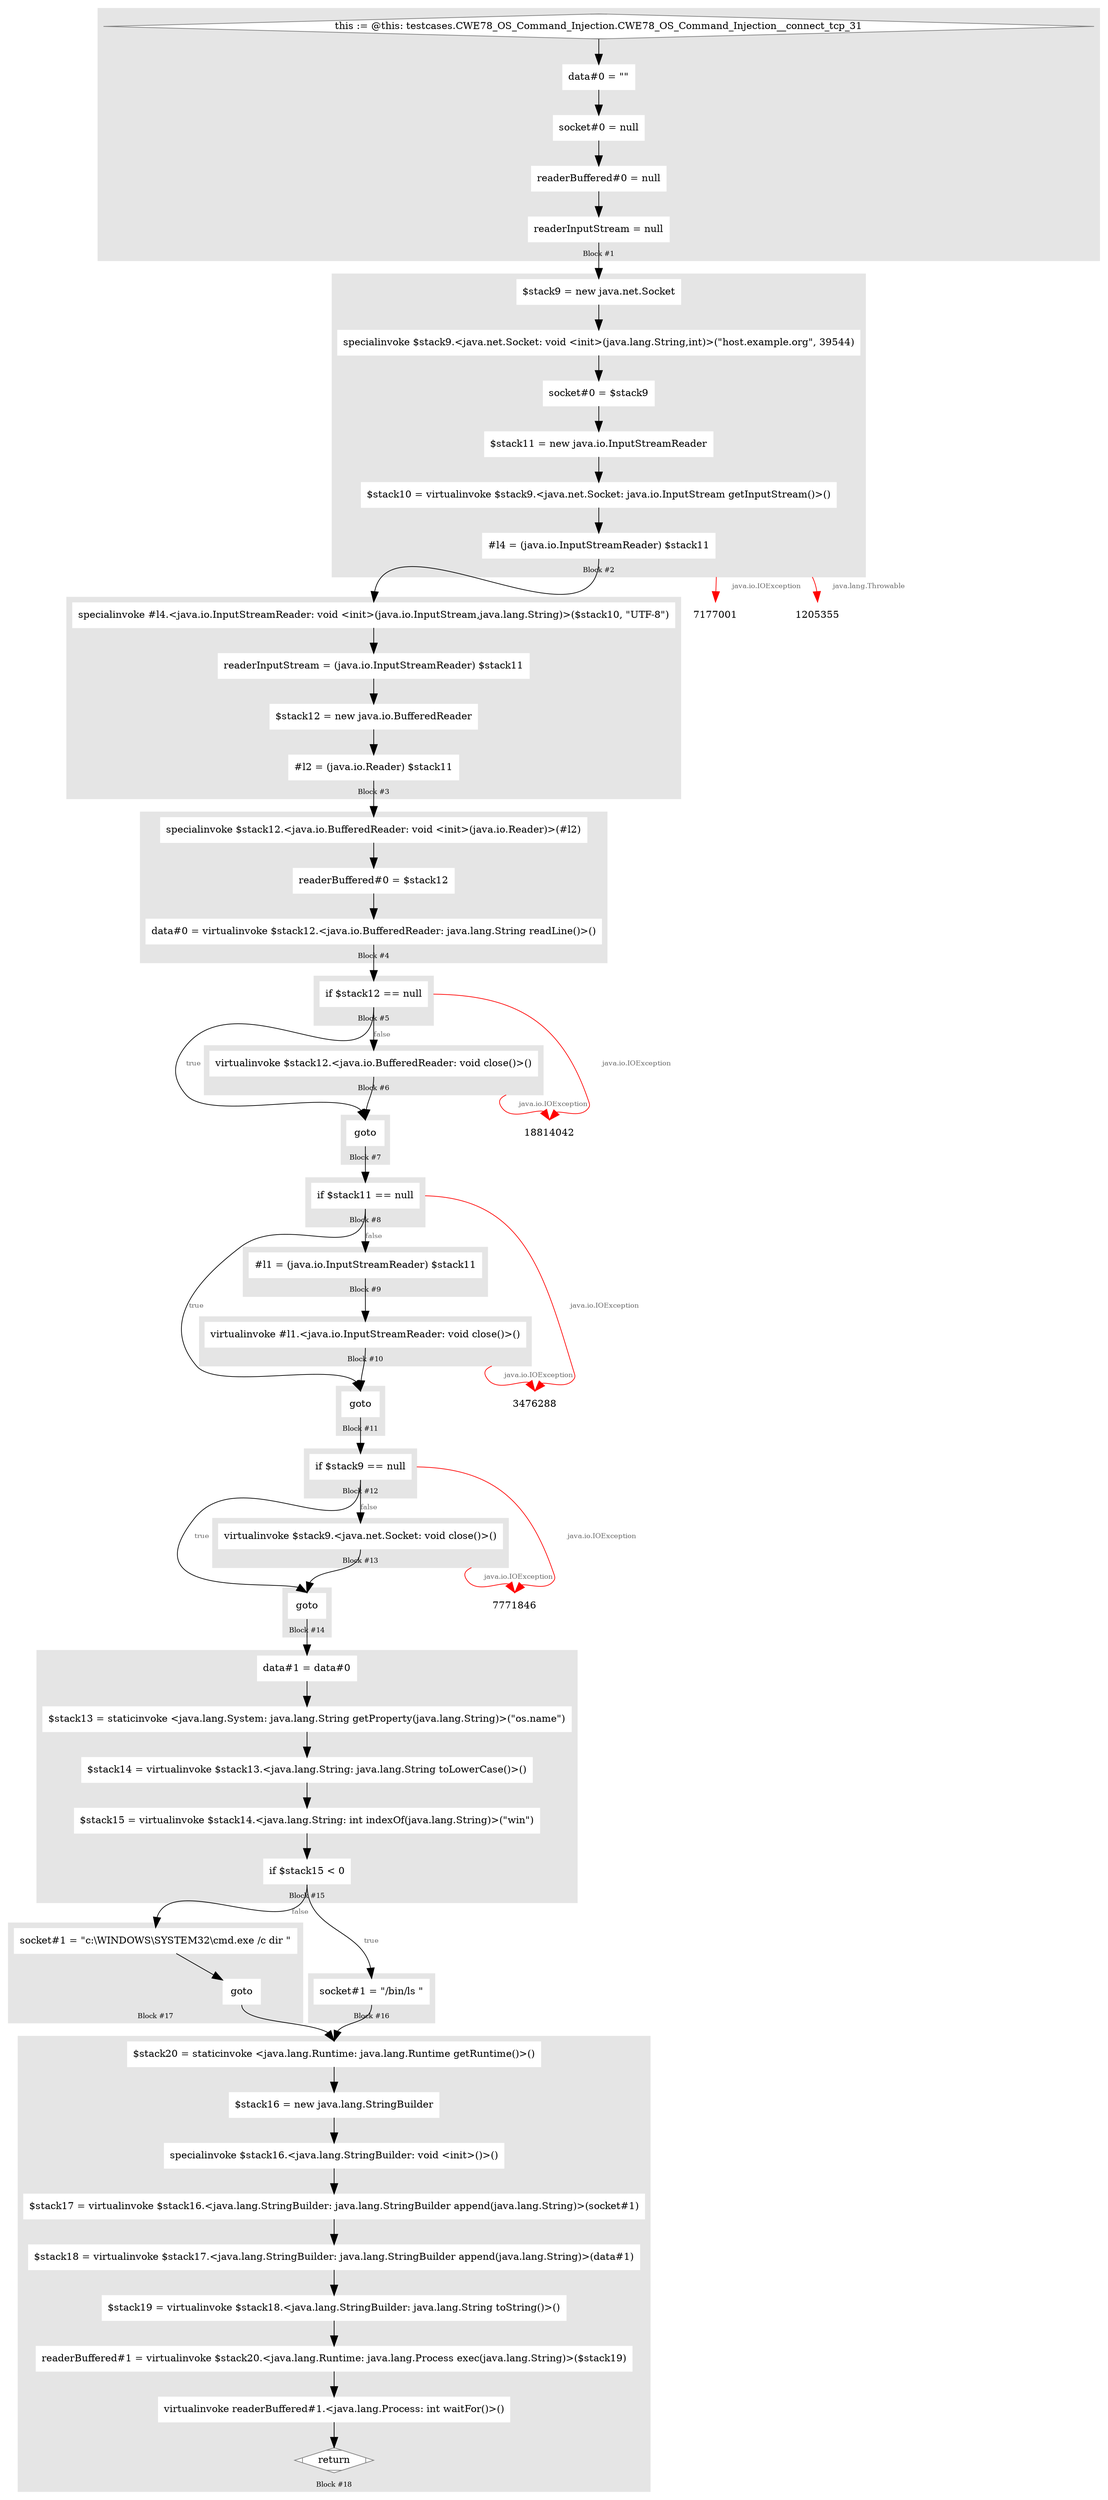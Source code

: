 digraph G {
	compound=true
	labelloc=b
	style=filled
	color=gray90
	node [shape=box,style=filled,color=white]
	edge [fontsize=10,arrowsize=1.5,fontcolor=grey40]
	fontsize=10

//  lines [39: 45] 
	subgraph cluster_15907777 { 
		label = "Block #1"
		89845[label="this := @this: testcases.CWE78_OS_Command_Injection.CWE78_OS_Command_Injection__connect_tcp_31",shape=Mdiamond,color=grey50,fillcolor=white]
		17897247[label="data#0 = &quot;&quot;"]
		25125055[label="socket#0 = null"]
		25010809[label="readerBuffered#0 = null"]
		2402365[label="readerInputStream = null"]

		89845 -> 17897247 -> 25125055 -> 25010809 -> 2402365
	}
	2402365:s -> 12146391:n

//  lines [50: 54] 
	subgraph cluster_14486859 { 
		label = "Block #2"
		12146391[label="$stack9 = new java.net.Socket"]
		8990056[label="specialinvoke $stack9.&lt;java.net.Socket: void &lt;init&gt;(java.lang.String,int)&gt;(&quot;host.example.org&quot;, 39544)"]
		21347032[label="socket#0 = $stack9"]
		29049527[label="$stack11 = new java.io.InputStreamReader"]
		17705879[label="$stack10 = virtualinvoke $stack9.&lt;java.net.Socket: java.io.InputStream getInputStream()&gt;()"]
		33167201[label="#l4 = (java.io.InputStreamReader) $stack11"]

		12146391 -> 8990056 -> 21347032 -> 29049527 -> 17705879 -> 33167201
	}
	33167201:s -> 26515953:n
	//exceptional edges 
	33167201:e -> 7177001:n [label="	java.io.IOException"color=red,ltail="cluster_14486859"]
	33167201:e -> 1205355:n [label="	java.lang.Throwable"color=red,ltail="cluster_14486859"]

//  lines [54: 55] 
	subgraph cluster_12580183 { 
		label = "Block #3"
		26515953[label="specialinvoke #l4.&lt;java.io.InputStreamReader: void &lt;init&gt;(java.io.InputStream,java.lang.String)&gt;($stack10, &quot;UTF-8&quot;)"]
		20359692[label="readerInputStream = (java.io.InputStreamReader) $stack11"]
		21375624[label="$stack12 = new java.io.BufferedReader"]
		16085064[label="#l2 = (java.io.Reader) $stack11"]

		26515953 -> 20359692 -> 21375624 -> 16085064
	}
	16085064:s -> 3008074:n

//  lines [55: 58] 
	subgraph cluster_17436761 { 
		label = "Block #4"
		3008074[label="specialinvoke $stack12.&lt;java.io.BufferedReader: void &lt;init&gt;(java.io.Reader)&gt;(#l2)"]
		11249854[label="readerBuffered#0 = $stack12"]
		33128902[label="data#0 = virtualinvoke $stack12.&lt;java.io.BufferedReader: java.lang.String readLine()&gt;()"]

		3008074 -> 11249854 -> 33128902
	}
	33128902:s -> 2440230:n

//  lines [69: 69] 
	subgraph cluster_7140330 { 
		label = "Block #5"
		2440230[label="if $stack12 == null"]
	}
	2440230:s -> 32913875:n[label="false"]
	2440230:s -> 24796074:n[label="true"]
	//exceptional edges 
	2440230:e -> 18814042:n [label="	java.io.IOException"color=red,ltail="cluster_7140330"]

//  lines [71: 71] 
	subgraph cluster_20369426 { 
		label = "Block #6"
		32913875[label="virtualinvoke $stack12.&lt;java.io.BufferedReader: void close()&gt;()"]
	}
	32913875:s -> 24796074:n
	//exceptional edges 
	32913875:e -> 18814042:n [label="	java.io.IOException"color=red,ltail="cluster_20369426"]

//  lines [77: 77] 
	subgraph cluster_20554617 { 
		label = "Block #7"
		24796074[label="goto"]
	}
	24796074:s -> 9797126:n

//  lines [81: 81] 
	subgraph cluster_13340151 { 
		label = "Block #8"
		9797126[label="if $stack11 == null"]
	}
	9797126:s -> 17677434:n[label="false"]
	9797126:s -> 7124096:n[label="true"]
	//exceptional edges 
	9797126:e -> 3476288:n [label="	java.io.IOException"color=red,ltail="cluster_13340151"]

//  lines [83: 83] 
	subgraph cluster_5859020 { 
		label = "Block #9"
		17677434[label="#l1 = (java.io.InputStreamReader) $stack11"]
	}
	17677434:s -> 7410549:n

//  lines [83: 83] 
	subgraph cluster_9624292 { 
		label = "Block #10"
		7410549[label="virtualinvoke #l1.&lt;java.io.InputStreamReader: void close()&gt;()"]
	}
	7410549:s -> 7124096:n
	//exceptional edges 
	7410549:e -> 3476288:n [label="	java.io.IOException"color=red,ltail="cluster_9624292"]

//  lines [89: 89] 
	subgraph cluster_22865948 { 
		label = "Block #11"
		7124096[label="goto"]
	}
	7124096:s -> 4629538:n

//  lines [94: 94] 
	subgraph cluster_28654916 { 
		label = "Block #12"
		4629538[label="if $stack9 == null"]
	}
	4629538:s -> 7853192:n[label="false"]
	4629538:s -> 24453209:n[label="true"]
	//exceptional edges 
	4629538:e -> 7771846:n [label="	java.io.IOException"color=red,ltail="cluster_28654916"]

//  lines [96: 96] 
	subgraph cluster_6703042 { 
		label = "Block #13"
		7853192[label="virtualinvoke $stack9.&lt;java.net.Socket: void close()&gt;()"]
	}
	7853192:s -> 24453209:n
	//exceptional edges 
	7853192:e -> 7771846:n [label="	java.io.IOException"color=red,ltail="cluster_6703042"]

//  lines [102: 102] 
	subgraph cluster_7012338 { 
		label = "Block #14"
		24453209[label="goto"]
	}
	24453209:s -> 18964230:n

//  lines [109: 112] 
	subgraph cluster_8526486 { 
		label = "Block #15"
		18964230[label="data#1 = data#0"]
		1178089[label="$stack13 = staticinvoke &lt;java.lang.System: java.lang.String getProperty(java.lang.String)&gt;(&quot;os.name&quot;)"]
		31847001[label="$stack14 = virtualinvoke $stack13.&lt;java.lang.String: java.lang.String toLowerCase()&gt;()"]
		10328350[label="$stack15 = virtualinvoke $stack14.&lt;java.lang.String: int indexOf(java.lang.String)&gt;(&quot;win&quot;)"]
		243494[label="if $stack15 &lt; 0"]

		18964230 -> 1178089 -> 31847001 -> 10328350 -> 243494
	}
	243494:s -> 18173133:n[label="false"]
	243494:s -> 14648372:n[label="true"]

//  lines [120: 120] 
	subgraph cluster_6444850 { 
		label = "Block #16"
		14648372[label="socket#1 = &quot;/bin/ls &quot;"]
	}
	14648372:s -> 21994158:n

//  lines [115: 115] 
	subgraph cluster_33475467 { 
		label = "Block #17"
		18173133[label="socket#1 = &quot;c:\\WINDOWS\\SYSTEM32\\cmd.exe /c dir &quot;"]
		25088862[label="goto"]

		18173133 -> 25088862
	}
	25088862:s -> 21994158:n

//  lines [124: 128] 
	subgraph cluster_31242245 { 
		label = "Block #18"
		21994158[label="$stack20 = staticinvoke &lt;java.lang.Runtime: java.lang.Runtime getRuntime()&gt;()"]
		33203887[label="$stack16 = new java.lang.StringBuilder"]
		30282537[label="specialinvoke $stack16.&lt;java.lang.StringBuilder: void &lt;init&gt;()&gt;()"]
		29860434[label="$stack17 = virtualinvoke $stack16.&lt;java.lang.StringBuilder: java.lang.StringBuilder append(java.lang.String)&gt;(socket#1)"]
		22043464[label="$stack18 = virtualinvoke $stack17.&lt;java.lang.StringBuilder: java.lang.StringBuilder append(java.lang.String)&gt;(data#1)"]
		21745343[label="$stack19 = virtualinvoke $stack18.&lt;java.lang.StringBuilder: java.lang.String toString()&gt;()"]
		19815054[label="readerBuffered#1 = virtualinvoke $stack20.&lt;java.lang.Runtime: java.lang.Process exec(java.lang.String)&gt;($stack19)"]
		16784228[label="virtualinvoke readerBuffered#1.&lt;java.lang.Process: int waitFor()&gt;()"]
		3243090[label="return",shape=Mdiamond,color=grey50,fillcolor=white]

		21994158 -> 33203887 -> 30282537 -> 29860434 -> 22043464 -> 21745343 -> 19815054 -> 16784228 -> 3243090
	}

}